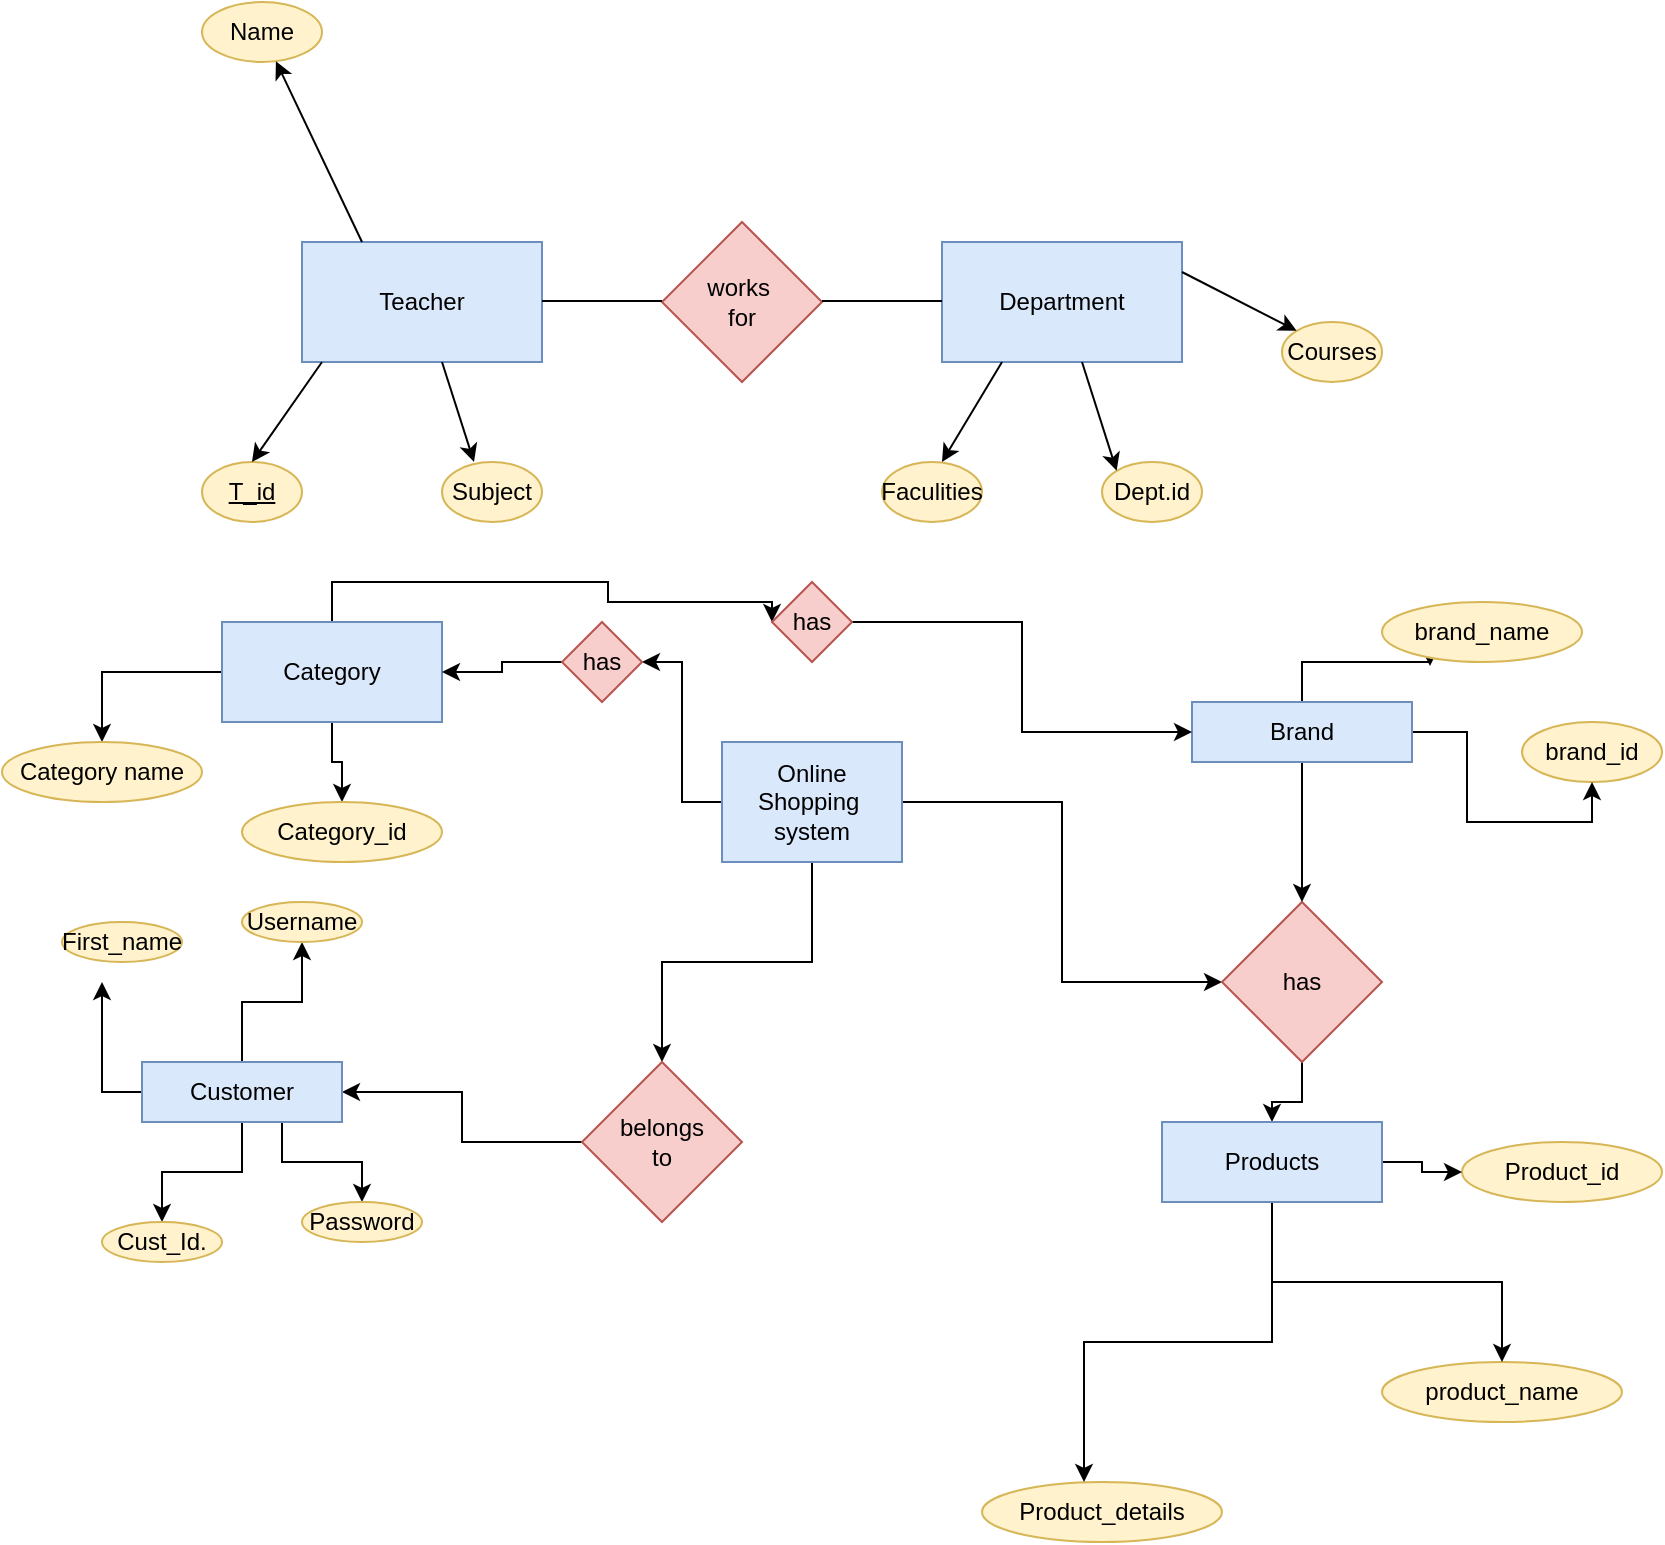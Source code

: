 <mxfile version="21.2.3" type="github">
  <diagram name="Page-1" id="86RuRaZg0EzDN-bKP2kS">
    <mxGraphModel dx="954" dy="616" grid="1" gridSize="10" guides="1" tooltips="1" connect="1" arrows="1" fold="1" page="1" pageScale="1" pageWidth="850" pageHeight="1100" math="0" shadow="0">
      <root>
        <mxCell id="0" />
        <mxCell id="1" parent="0" />
        <mxCell id="7Uef_rGNitI4kY9C16Pc-1" value="Subject" style="ellipse;whiteSpace=wrap;html=1;fillColor=#fff2cc;strokeColor=#d6b656;" vertex="1" parent="1">
          <mxGeometry x="230" y="350" width="50" height="30" as="geometry" />
        </mxCell>
        <mxCell id="7Uef_rGNitI4kY9C16Pc-2" value="Teacher" style="rounded=0;whiteSpace=wrap;html=1;fillColor=#dae8fc;strokeColor=#6c8ebf;" vertex="1" parent="1">
          <mxGeometry x="160" y="240" width="120" height="60" as="geometry" />
        </mxCell>
        <mxCell id="7Uef_rGNitI4kY9C16Pc-3" value="works&amp;nbsp;&lt;br&gt;for" style="rhombus;whiteSpace=wrap;html=1;fillColor=#f8cecc;strokeColor=#b85450;" vertex="1" parent="1">
          <mxGeometry x="340" y="230" width="80" height="80" as="geometry" />
        </mxCell>
        <mxCell id="7Uef_rGNitI4kY9C16Pc-4" value="Department" style="rounded=0;whiteSpace=wrap;html=1;fillColor=#dae8fc;strokeColor=#6c8ebf;" vertex="1" parent="1">
          <mxGeometry x="480" y="240" width="120" height="60" as="geometry" />
        </mxCell>
        <mxCell id="7Uef_rGNitI4kY9C16Pc-5" value="&lt;u&gt;T_id&lt;/u&gt;" style="ellipse;whiteSpace=wrap;html=1;fillColor=#fff2cc;strokeColor=#d6b656;" vertex="1" parent="1">
          <mxGeometry x="110" y="350" width="50" height="30" as="geometry" />
        </mxCell>
        <mxCell id="7Uef_rGNitI4kY9C16Pc-6" value="Faculities" style="ellipse;whiteSpace=wrap;html=1;fillColor=#fff2cc;strokeColor=#d6b656;" vertex="1" parent="1">
          <mxGeometry x="450" y="350" width="50" height="30" as="geometry" />
        </mxCell>
        <mxCell id="7Uef_rGNitI4kY9C16Pc-7" value="Name" style="ellipse;whiteSpace=wrap;html=1;fillColor=#fff2cc;strokeColor=#d6b656;" vertex="1" parent="1">
          <mxGeometry x="110" y="120" width="60" height="30" as="geometry" />
        </mxCell>
        <mxCell id="7Uef_rGNitI4kY9C16Pc-8" value="Dept.id" style="ellipse;whiteSpace=wrap;html=1;fillColor=#fff2cc;strokeColor=#d6b656;" vertex="1" parent="1">
          <mxGeometry x="560" y="350" width="50" height="30" as="geometry" />
        </mxCell>
        <mxCell id="7Uef_rGNitI4kY9C16Pc-9" value="Courses" style="ellipse;whiteSpace=wrap;html=1;fillColor=#fff2cc;strokeColor=#d6b656;" vertex="1" parent="1">
          <mxGeometry x="650" y="280" width="50" height="30" as="geometry" />
        </mxCell>
        <mxCell id="7Uef_rGNitI4kY9C16Pc-10" value="" style="endArrow=classic;html=1;rounded=0;entryX=0.5;entryY=0;entryDx=0;entryDy=0;" edge="1" parent="1" target="7Uef_rGNitI4kY9C16Pc-5">
          <mxGeometry width="50" height="50" relative="1" as="geometry">
            <mxPoint x="170" y="300" as="sourcePoint" />
            <mxPoint x="140" y="350" as="targetPoint" />
            <Array as="points">
              <mxPoint x="170" y="300" />
            </Array>
          </mxGeometry>
        </mxCell>
        <mxCell id="7Uef_rGNitI4kY9C16Pc-11" value="" style="endArrow=classic;html=1;rounded=0;" edge="1" parent="1">
          <mxGeometry width="50" height="50" relative="1" as="geometry">
            <mxPoint x="510" y="300" as="sourcePoint" />
            <mxPoint x="480" y="350" as="targetPoint" />
            <Array as="points">
              <mxPoint x="510" y="300" />
            </Array>
          </mxGeometry>
        </mxCell>
        <mxCell id="7Uef_rGNitI4kY9C16Pc-13" value="" style="endArrow=classic;html=1;rounded=0;" edge="1" parent="1" target="7Uef_rGNitI4kY9C16Pc-7">
          <mxGeometry width="50" height="50" relative="1" as="geometry">
            <mxPoint x="190" y="240" as="sourcePoint" />
            <mxPoint x="150" y="150" as="targetPoint" />
          </mxGeometry>
        </mxCell>
        <mxCell id="7Uef_rGNitI4kY9C16Pc-16" value="" style="endArrow=classic;html=1;rounded=0;entryX=0.32;entryY=0;entryDx=0;entryDy=0;entryPerimeter=0;" edge="1" parent="1" target="7Uef_rGNitI4kY9C16Pc-1">
          <mxGeometry width="50" height="50" relative="1" as="geometry">
            <mxPoint x="230" y="300" as="sourcePoint" />
            <mxPoint x="250" y="350" as="targetPoint" />
          </mxGeometry>
        </mxCell>
        <mxCell id="7Uef_rGNitI4kY9C16Pc-17" value="" style="endArrow=classic;html=1;rounded=0;entryX=0;entryY=0;entryDx=0;entryDy=0;" edge="1" parent="1" target="7Uef_rGNitI4kY9C16Pc-8">
          <mxGeometry width="50" height="50" relative="1" as="geometry">
            <mxPoint x="550" y="300" as="sourcePoint" />
            <mxPoint x="580" y="350" as="targetPoint" />
            <Array as="points" />
          </mxGeometry>
        </mxCell>
        <mxCell id="7Uef_rGNitI4kY9C16Pc-18" value="" style="endArrow=classic;html=1;rounded=0;entryX=0;entryY=0;entryDx=0;entryDy=0;" edge="1" parent="1" target="7Uef_rGNitI4kY9C16Pc-9">
          <mxGeometry width="50" height="50" relative="1" as="geometry">
            <mxPoint x="600" y="255" as="sourcePoint" />
            <mxPoint x="660" y="285" as="targetPoint" />
            <Array as="points">
              <mxPoint x="600" y="255" />
            </Array>
          </mxGeometry>
        </mxCell>
        <mxCell id="7Uef_rGNitI4kY9C16Pc-28" value="" style="endArrow=none;html=1;rounded=0;" edge="1" parent="1">
          <mxGeometry width="50" height="50" relative="1" as="geometry">
            <mxPoint x="280" y="269.5" as="sourcePoint" />
            <mxPoint x="340" y="269.5" as="targetPoint" />
          </mxGeometry>
        </mxCell>
        <mxCell id="7Uef_rGNitI4kY9C16Pc-29" value="" style="endArrow=none;html=1;rounded=0;" edge="1" parent="1">
          <mxGeometry width="50" height="50" relative="1" as="geometry">
            <mxPoint x="420" y="269.5" as="sourcePoint" />
            <mxPoint x="480" y="269.5" as="targetPoint" />
          </mxGeometry>
        </mxCell>
        <mxCell id="7Uef_rGNitI4kY9C16Pc-32" style="edgeStyle=orthogonalEdgeStyle;rounded=0;orthogonalLoop=1;jettySize=auto;html=1;entryX=0.5;entryY=0;entryDx=0;entryDy=0;" edge="1" parent="1" source="7Uef_rGNitI4kY9C16Pc-30" target="7Uef_rGNitI4kY9C16Pc-31">
          <mxGeometry relative="1" as="geometry">
            <mxPoint x="310" y="460" as="targetPoint" />
            <mxPoint x="340" y="460" as="sourcePoint" />
          </mxGeometry>
        </mxCell>
        <mxCell id="7Uef_rGNitI4kY9C16Pc-79" style="edgeStyle=orthogonalEdgeStyle;rounded=0;orthogonalLoop=1;jettySize=auto;html=1;entryX=0;entryY=0.5;entryDx=0;entryDy=0;" edge="1" parent="1" source="7Uef_rGNitI4kY9C16Pc-30" target="7Uef_rGNitI4kY9C16Pc-50">
          <mxGeometry relative="1" as="geometry" />
        </mxCell>
        <mxCell id="7Uef_rGNitI4kY9C16Pc-85" style="edgeStyle=orthogonalEdgeStyle;rounded=0;orthogonalLoop=1;jettySize=auto;html=1;entryX=1;entryY=0.5;entryDx=0;entryDy=0;" edge="1" parent="1" source="7Uef_rGNitI4kY9C16Pc-30" target="7Uef_rGNitI4kY9C16Pc-84">
          <mxGeometry relative="1" as="geometry" />
        </mxCell>
        <mxCell id="7Uef_rGNitI4kY9C16Pc-34" style="edgeStyle=orthogonalEdgeStyle;rounded=0;orthogonalLoop=1;jettySize=auto;html=1;exitX=0;exitY=0.5;exitDx=0;exitDy=0;entryX=1;entryY=0.5;entryDx=0;entryDy=0;" edge="1" parent="1" source="7Uef_rGNitI4kY9C16Pc-31" target="7Uef_rGNitI4kY9C16Pc-33">
          <mxGeometry relative="1" as="geometry" />
        </mxCell>
        <mxCell id="7Uef_rGNitI4kY9C16Pc-31" value="belongs &lt;br&gt;to" style="rhombus;whiteSpace=wrap;html=1;fillColor=#f8cecc;strokeColor=#b85450;" vertex="1" parent="1">
          <mxGeometry x="300" y="650" width="80" height="80" as="geometry" />
        </mxCell>
        <mxCell id="7Uef_rGNitI4kY9C16Pc-37" value="" style="edgeStyle=orthogonalEdgeStyle;rounded=0;orthogonalLoop=1;jettySize=auto;html=1;" edge="1" parent="1" source="7Uef_rGNitI4kY9C16Pc-33" target="7Uef_rGNitI4kY9C16Pc-35">
          <mxGeometry relative="1" as="geometry" />
        </mxCell>
        <mxCell id="7Uef_rGNitI4kY9C16Pc-42" style="edgeStyle=orthogonalEdgeStyle;rounded=0;orthogonalLoop=1;jettySize=auto;html=1;" edge="1" parent="1" source="7Uef_rGNitI4kY9C16Pc-33">
          <mxGeometry relative="1" as="geometry">
            <mxPoint x="60" y="610" as="targetPoint" />
          </mxGeometry>
        </mxCell>
        <mxCell id="7Uef_rGNitI4kY9C16Pc-44" style="edgeStyle=orthogonalEdgeStyle;rounded=0;orthogonalLoop=1;jettySize=auto;html=1;entryX=0.5;entryY=1;entryDx=0;entryDy=0;" edge="1" parent="1" source="7Uef_rGNitI4kY9C16Pc-33" target="7Uef_rGNitI4kY9C16Pc-38">
          <mxGeometry relative="1" as="geometry" />
        </mxCell>
        <mxCell id="7Uef_rGNitI4kY9C16Pc-49" style="edgeStyle=orthogonalEdgeStyle;rounded=0;orthogonalLoop=1;jettySize=auto;html=1;" edge="1" parent="1" source="7Uef_rGNitI4kY9C16Pc-33" target="7Uef_rGNitI4kY9C16Pc-39">
          <mxGeometry relative="1" as="geometry">
            <Array as="points">
              <mxPoint x="150" y="700" />
              <mxPoint x="190" y="700" />
            </Array>
          </mxGeometry>
        </mxCell>
        <mxCell id="7Uef_rGNitI4kY9C16Pc-33" value="Customer" style="rounded=0;whiteSpace=wrap;html=1;fillColor=#dae8fc;strokeColor=#6c8ebf;" vertex="1" parent="1">
          <mxGeometry x="80" y="650" width="100" height="30" as="geometry" />
        </mxCell>
        <mxCell id="7Uef_rGNitI4kY9C16Pc-35" value="Cust_Id." style="ellipse;whiteSpace=wrap;html=1;fillColor=#fff2cc;strokeColor=#d6b656;" vertex="1" parent="1">
          <mxGeometry x="60" y="730" width="60" height="20" as="geometry" />
        </mxCell>
        <mxCell id="7Uef_rGNitI4kY9C16Pc-38" value="Username" style="ellipse;whiteSpace=wrap;html=1;fillColor=#fff2cc;strokeColor=#d6b656;" vertex="1" parent="1">
          <mxGeometry x="130" y="570" width="60" height="20" as="geometry" />
        </mxCell>
        <mxCell id="7Uef_rGNitI4kY9C16Pc-39" value="Password&lt;br&gt;" style="ellipse;whiteSpace=wrap;html=1;fillColor=#fff2cc;strokeColor=#d6b656;" vertex="1" parent="1">
          <mxGeometry x="160" y="720" width="60" height="20" as="geometry" />
        </mxCell>
        <mxCell id="7Uef_rGNitI4kY9C16Pc-40" value="First_name&lt;br&gt;" style="ellipse;whiteSpace=wrap;html=1;fillColor=#fff2cc;strokeColor=#d6b656;" vertex="1" parent="1">
          <mxGeometry x="40" y="580" width="60" height="20" as="geometry" />
        </mxCell>
        <mxCell id="7Uef_rGNitI4kY9C16Pc-81" value="" style="edgeStyle=orthogonalEdgeStyle;rounded=0;orthogonalLoop=1;jettySize=auto;html=1;" edge="1" parent="1" source="7Uef_rGNitI4kY9C16Pc-50" target="7Uef_rGNitI4kY9C16Pc-74">
          <mxGeometry relative="1" as="geometry" />
        </mxCell>
        <mxCell id="7Uef_rGNitI4kY9C16Pc-50" value="has" style="rhombus;whiteSpace=wrap;html=1;fillColor=#f8cecc;strokeColor=#b85450;" vertex="1" parent="1">
          <mxGeometry x="620" y="570" width="80" height="80" as="geometry" />
        </mxCell>
        <mxCell id="7Uef_rGNitI4kY9C16Pc-52" value="brand_id&lt;br&gt;" style="ellipse;whiteSpace=wrap;html=1;fillColor=#fff2cc;strokeColor=#d6b656;" vertex="1" parent="1">
          <mxGeometry x="770" y="480" width="70" height="30" as="geometry" />
        </mxCell>
        <mxCell id="7Uef_rGNitI4kY9C16Pc-70" style="edgeStyle=orthogonalEdgeStyle;rounded=0;orthogonalLoop=1;jettySize=auto;html=1;entryX=0.24;entryY=1.067;entryDx=0;entryDy=0;entryPerimeter=0;" edge="1" parent="1" source="7Uef_rGNitI4kY9C16Pc-56" target="7Uef_rGNitI4kY9C16Pc-59">
          <mxGeometry relative="1" as="geometry" />
        </mxCell>
        <mxCell id="7Uef_rGNitI4kY9C16Pc-71" style="edgeStyle=orthogonalEdgeStyle;rounded=0;orthogonalLoop=1;jettySize=auto;html=1;entryX=0.5;entryY=1;entryDx=0;entryDy=0;" edge="1" parent="1" source="7Uef_rGNitI4kY9C16Pc-56" target="7Uef_rGNitI4kY9C16Pc-52">
          <mxGeometry relative="1" as="geometry" />
        </mxCell>
        <mxCell id="7Uef_rGNitI4kY9C16Pc-80" value="" style="edgeStyle=orthogonalEdgeStyle;rounded=0;orthogonalLoop=1;jettySize=auto;html=1;" edge="1" parent="1" source="7Uef_rGNitI4kY9C16Pc-56" target="7Uef_rGNitI4kY9C16Pc-50">
          <mxGeometry relative="1" as="geometry" />
        </mxCell>
        <mxCell id="7Uef_rGNitI4kY9C16Pc-56" value="Brand" style="rounded=0;whiteSpace=wrap;html=1;fillColor=#dae8fc;strokeColor=#6c8ebf;" vertex="1" parent="1">
          <mxGeometry x="605" y="470" width="110" height="30" as="geometry" />
        </mxCell>
        <mxCell id="7Uef_rGNitI4kY9C16Pc-59" value="brand_name&lt;br&gt;" style="ellipse;whiteSpace=wrap;html=1;fillColor=#fff2cc;strokeColor=#d6b656;" vertex="1" parent="1">
          <mxGeometry x="700" y="420" width="100" height="30" as="geometry" />
        </mxCell>
        <mxCell id="7Uef_rGNitI4kY9C16Pc-64" value="Product_id" style="ellipse;whiteSpace=wrap;html=1;fillColor=#fff2cc;strokeColor=#d6b656;" vertex="1" parent="1">
          <mxGeometry x="740" y="690" width="100" height="30" as="geometry" />
        </mxCell>
        <mxCell id="7Uef_rGNitI4kY9C16Pc-65" value="product_name" style="ellipse;whiteSpace=wrap;html=1;fillColor=#fff2cc;strokeColor=#d6b656;" vertex="1" parent="1">
          <mxGeometry x="700" y="800" width="120" height="30" as="geometry" />
        </mxCell>
        <mxCell id="7Uef_rGNitI4kY9C16Pc-66" value="Product_details&lt;br&gt;" style="ellipse;whiteSpace=wrap;html=1;fillColor=#fff2cc;strokeColor=#d6b656;" vertex="1" parent="1">
          <mxGeometry x="500" y="860" width="120" height="30" as="geometry" />
        </mxCell>
        <mxCell id="7Uef_rGNitI4kY9C16Pc-75" value="" style="edgeStyle=orthogonalEdgeStyle;rounded=0;orthogonalLoop=1;jettySize=auto;html=1;" edge="1" parent="1" source="7Uef_rGNitI4kY9C16Pc-74" target="7Uef_rGNitI4kY9C16Pc-64">
          <mxGeometry relative="1" as="geometry" />
        </mxCell>
        <mxCell id="7Uef_rGNitI4kY9C16Pc-76" value="" style="edgeStyle=orthogonalEdgeStyle;rounded=0;orthogonalLoop=1;jettySize=auto;html=1;" edge="1" parent="1" source="7Uef_rGNitI4kY9C16Pc-74" target="7Uef_rGNitI4kY9C16Pc-65">
          <mxGeometry relative="1" as="geometry" />
        </mxCell>
        <mxCell id="7Uef_rGNitI4kY9C16Pc-78" style="edgeStyle=orthogonalEdgeStyle;rounded=0;orthogonalLoop=1;jettySize=auto;html=1;entryX=0.425;entryY=0;entryDx=0;entryDy=0;entryPerimeter=0;" edge="1" parent="1" source="7Uef_rGNitI4kY9C16Pc-74" target="7Uef_rGNitI4kY9C16Pc-66">
          <mxGeometry relative="1" as="geometry" />
        </mxCell>
        <mxCell id="7Uef_rGNitI4kY9C16Pc-74" value="Products" style="rounded=0;whiteSpace=wrap;html=1;fillColor=#dae8fc;strokeColor=#6c8ebf;" vertex="1" parent="1">
          <mxGeometry x="590" y="680" width="110" height="40" as="geometry" />
        </mxCell>
        <mxCell id="7Uef_rGNitI4kY9C16Pc-94" style="edgeStyle=orthogonalEdgeStyle;rounded=0;orthogonalLoop=1;jettySize=auto;html=1;entryX=0;entryY=0.5;entryDx=0;entryDy=0;" edge="1" parent="1" source="7Uef_rGNitI4kY9C16Pc-83" target="7Uef_rGNitI4kY9C16Pc-91">
          <mxGeometry relative="1" as="geometry">
            <Array as="points">
              <mxPoint x="175" y="410" />
              <mxPoint x="313" y="410" />
              <mxPoint x="313" y="420" />
              <mxPoint x="395" y="420" />
            </Array>
          </mxGeometry>
        </mxCell>
        <mxCell id="7Uef_rGNitI4kY9C16Pc-99" style="edgeStyle=orthogonalEdgeStyle;rounded=0;orthogonalLoop=1;jettySize=auto;html=1;" edge="1" parent="1" source="7Uef_rGNitI4kY9C16Pc-83" target="7Uef_rGNitI4kY9C16Pc-96">
          <mxGeometry relative="1" as="geometry" />
        </mxCell>
        <mxCell id="7Uef_rGNitI4kY9C16Pc-100" value="" style="edgeStyle=orthogonalEdgeStyle;rounded=0;orthogonalLoop=1;jettySize=auto;html=1;" edge="1" parent="1" source="7Uef_rGNitI4kY9C16Pc-83" target="7Uef_rGNitI4kY9C16Pc-97">
          <mxGeometry relative="1" as="geometry" />
        </mxCell>
        <mxCell id="7Uef_rGNitI4kY9C16Pc-83" value="Category" style="rounded=0;whiteSpace=wrap;html=1;fillColor=#dae8fc;strokeColor=#6c8ebf;" vertex="1" parent="1">
          <mxGeometry x="120" y="430" width="110" height="50" as="geometry" />
        </mxCell>
        <mxCell id="7Uef_rGNitI4kY9C16Pc-86" value="" style="edgeStyle=orthogonalEdgeStyle;rounded=0;orthogonalLoop=1;jettySize=auto;html=1;" edge="1" parent="1" source="7Uef_rGNitI4kY9C16Pc-84" target="7Uef_rGNitI4kY9C16Pc-83">
          <mxGeometry relative="1" as="geometry" />
        </mxCell>
        <mxCell id="7Uef_rGNitI4kY9C16Pc-84" value="has" style="rhombus;whiteSpace=wrap;html=1;fillColor=#f8cecc;strokeColor=#b85450;" vertex="1" parent="1">
          <mxGeometry x="290" y="430" width="40" height="40" as="geometry" />
        </mxCell>
        <mxCell id="7Uef_rGNitI4kY9C16Pc-30" value="Online&lt;br&gt;Shopping&amp;nbsp;&lt;br&gt;system" style="rounded=0;whiteSpace=wrap;html=1;fillColor=#dae8fc;strokeColor=#6c8ebf;" vertex="1" parent="1">
          <mxGeometry x="370" y="490" width="90" height="60" as="geometry" />
        </mxCell>
        <mxCell id="7Uef_rGNitI4kY9C16Pc-95" style="edgeStyle=orthogonalEdgeStyle;rounded=0;orthogonalLoop=1;jettySize=auto;html=1;entryX=0;entryY=0.5;entryDx=0;entryDy=0;" edge="1" parent="1" source="7Uef_rGNitI4kY9C16Pc-91" target="7Uef_rGNitI4kY9C16Pc-56">
          <mxGeometry relative="1" as="geometry" />
        </mxCell>
        <mxCell id="7Uef_rGNitI4kY9C16Pc-91" value="has" style="rhombus;whiteSpace=wrap;html=1;fillColor=#f8cecc;strokeColor=#b85450;" vertex="1" parent="1">
          <mxGeometry x="395" y="410" width="40" height="40" as="geometry" />
        </mxCell>
        <mxCell id="7Uef_rGNitI4kY9C16Pc-96" value="Category name&lt;br&gt;" style="ellipse;whiteSpace=wrap;html=1;fillColor=#fff2cc;strokeColor=#d6b656;" vertex="1" parent="1">
          <mxGeometry x="10" y="490" width="100" height="30" as="geometry" />
        </mxCell>
        <mxCell id="7Uef_rGNitI4kY9C16Pc-97" value="Category_id" style="ellipse;whiteSpace=wrap;html=1;fillColor=#fff2cc;strokeColor=#d6b656;" vertex="1" parent="1">
          <mxGeometry x="130" y="520" width="100" height="30" as="geometry" />
        </mxCell>
      </root>
    </mxGraphModel>
  </diagram>
</mxfile>

